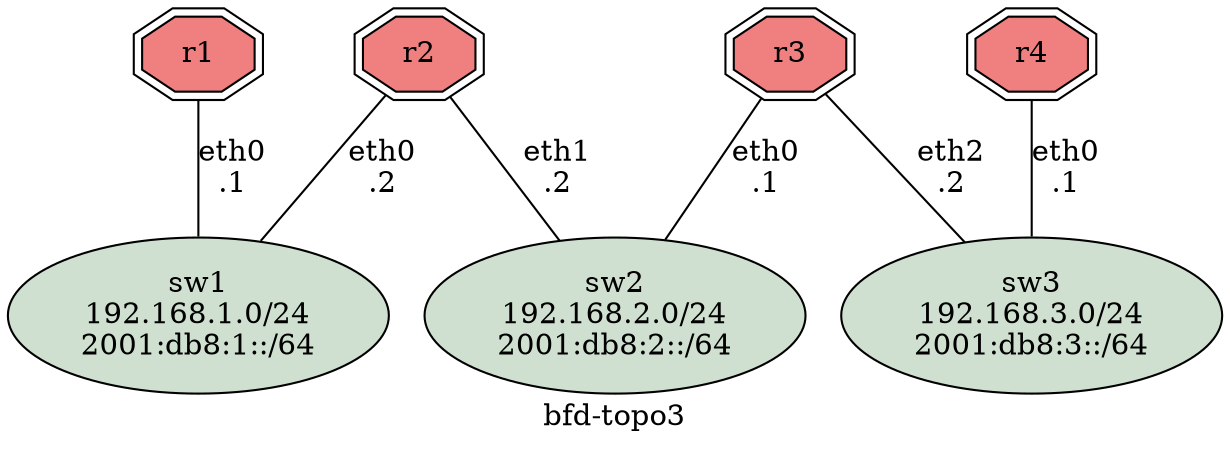 ## Color coding:
#########################
##  Main FRR: #f08080  red
##  Switches: #d0e0d0  gray
##  RIP:      #19e3d9  Cyan
##  RIPng:    #fcb314  dark yellow
##  OSPFv2:   #32b835  Green
##  OSPFv3:   #19e3d9  Cyan
##  ISIS IPv4 #fcb314  dark yellow
##  ISIS IPv6 #9a81ec  purple
##  BGP IPv4  #eee3d3  beige
##  BGP IPv6  #fdff00  yellow
##### Colors (see http://www.color-hex.com/)

graph template {
  label="bfd-topo3";

  # Routers
  r1 [
    shape=doubleoctagon,
    label="r1",
    fillcolor="#f08080",
    style=filled,
  ];
  r2 [
    shape=doubleoctagon
    label="r2",
    fillcolor="#f08080",
    style=filled,
  ];
  r3 [
    shape=doubleoctagon
    label="r3",
    fillcolor="#f08080",
    style=filled,
  ];
  r4 [
    shape=doubleoctagon
    label="r4",
    fillcolor="#f08080",
    style=filled,
  ];

  # Switches
  sw1 [
    shape=oval,
    label="sw1\n192.168.1.0/24\n2001:db8:1::/64",
    fillcolor="#d0e0d0",
    style=filled,
  ];
  sw2 [
    shape=oval,
    label="sw2\n192.168.2.0/24\n2001:db8:2::/64",
    fillcolor="#d0e0d0",
    style=filled,
  ];
  sw3 [
    shape=oval,
    label="sw3\n192.168.3.0/24\n2001:db8:3::/64",
    fillcolor="#d0e0d0",
    style=filled,
  ];

  # Connections
  r1 -- sw1 [label="eth0\n.1"];
  r2 -- sw1 [label="eth0\n.2"];

  r3 -- sw2 [label="eth0\n.1"];
  r2 -- sw2 [label="eth1\n.2"];

  r4 -- sw3 [label="eth0\n.1"];
  r3 -- sw3 [label="eth2\n.2"];
}

